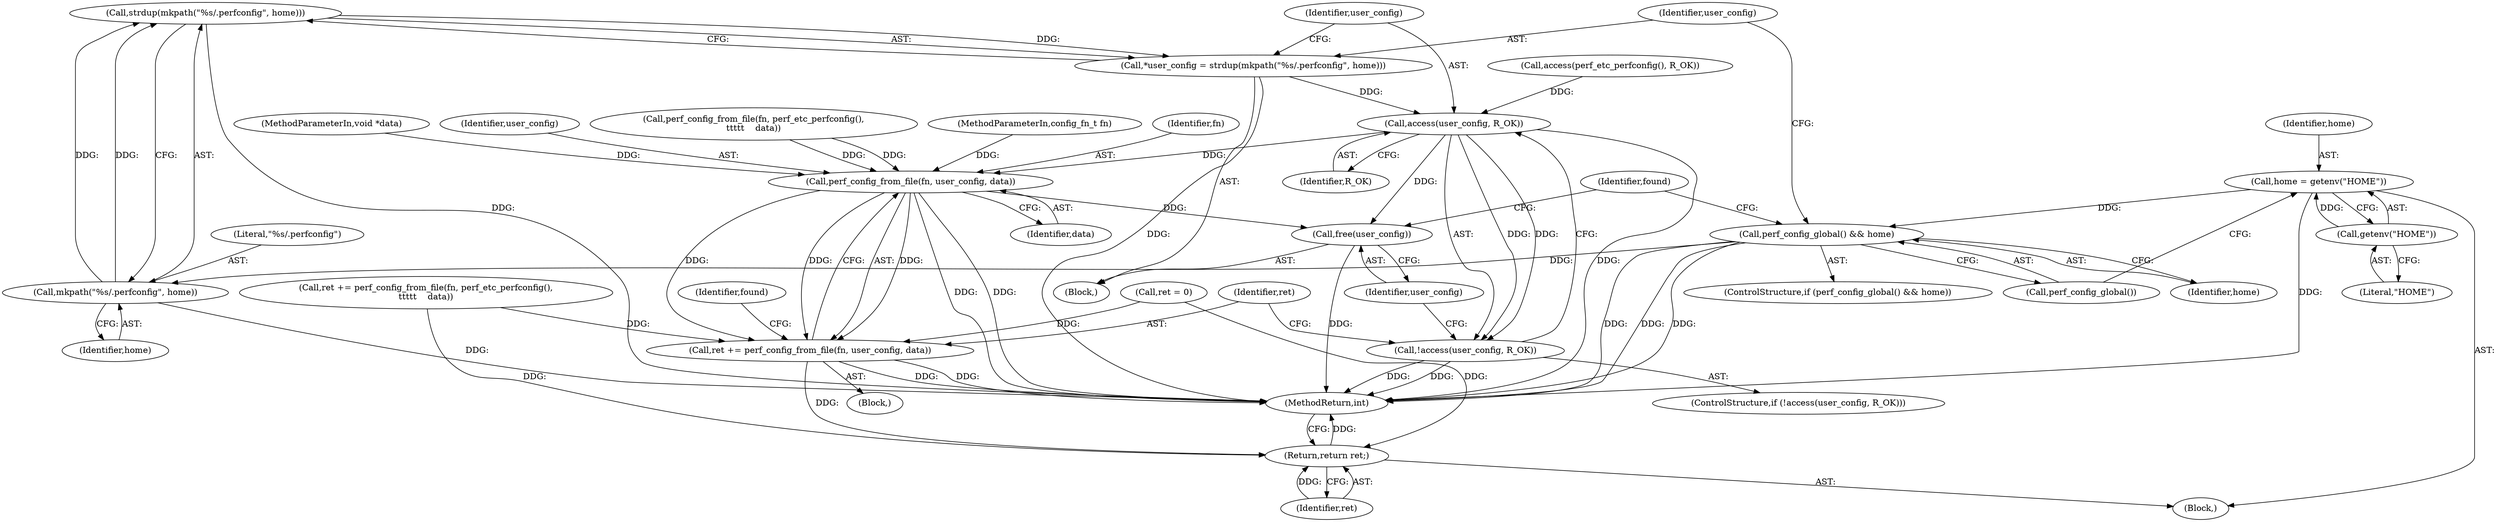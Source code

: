 digraph "0_linux_aba8d056078e47350d85b06a9cabd5afcc4b72ea@API" {
"1000153" [label="(Call,strdup(mkpath(\"%s/.perfconfig\", home)))"];
"1000154" [label="(Call,mkpath(\"%s/.perfconfig\", home))"];
"1000146" [label="(Call,perf_config_global() && home)"];
"1000141" [label="(Call,home = getenv(\"HOME\"))"];
"1000143" [label="(Call,getenv(\"HOME\"))"];
"1000151" [label="(Call,*user_config = strdup(mkpath(\"%s/.perfconfig\", home)))"];
"1000159" [label="(Call,access(user_config, R_OK))"];
"1000158" [label="(Call,!access(user_config, R_OK))"];
"1000165" [label="(Call,perf_config_from_file(fn, user_config, data))"];
"1000163" [label="(Call,ret += perf_config_from_file(fn, user_config, data))"];
"1000181" [label="(Return,return ret;)"];
"1000172" [label="(Call,free(user_config))"];
"1000147" [label="(Call,perf_config_global())"];
"1000183" [label="(MethodReturn,int)"];
"1000155" [label="(Literal,\"%s/.perfconfig\")"];
"1000142" [label="(Identifier,home)"];
"1000103" [label="(MethodParameterIn,void *data)"];
"1000176" [label="(Identifier,found)"];
"1000173" [label="(Identifier,user_config)"];
"1000167" [label="(Identifier,user_config)"];
"1000145" [label="(ControlStructure,if (perf_config_global() && home))"];
"1000134" [label="(Call,perf_config_from_file(fn, perf_etc_perfconfig(),\n\t\t\t\t\t    data))"];
"1000157" [label="(ControlStructure,if (!access(user_config, R_OK)))"];
"1000158" [label="(Call,!access(user_config, R_OK))"];
"1000161" [label="(Identifier,R_OK)"];
"1000149" [label="(Block,)"];
"1000151" [label="(Call,*user_config = strdup(mkpath(\"%s/.perfconfig\", home)))"];
"1000159" [label="(Call,access(user_config, R_OK))"];
"1000164" [label="(Identifier,ret)"];
"1000148" [label="(Identifier,home)"];
"1000143" [label="(Call,getenv(\"HOME\"))"];
"1000162" [label="(Block,)"];
"1000172" [label="(Call,free(user_config))"];
"1000132" [label="(Call,ret += perf_config_from_file(fn, perf_etc_perfconfig(),\n\t\t\t\t\t    data))"];
"1000102" [label="(MethodParameterIn,config_fn_t fn)"];
"1000153" [label="(Call,strdup(mkpath(\"%s/.perfconfig\", home)))"];
"1000160" [label="(Identifier,user_config)"];
"1000166" [label="(Identifier,fn)"];
"1000106" [label="(Call,ret = 0)"];
"1000144" [label="(Literal,\"HOME\")"];
"1000165" [label="(Call,perf_config_from_file(fn, user_config, data))"];
"1000146" [label="(Call,perf_config_global() && home)"];
"1000163" [label="(Call,ret += perf_config_from_file(fn, user_config, data))"];
"1000170" [label="(Identifier,found)"];
"1000128" [label="(Call,access(perf_etc_perfconfig(), R_OK))"];
"1000168" [label="(Identifier,data)"];
"1000104" [label="(Block,)"];
"1000182" [label="(Identifier,ret)"];
"1000181" [label="(Return,return ret;)"];
"1000156" [label="(Identifier,home)"];
"1000154" [label="(Call,mkpath(\"%s/.perfconfig\", home))"];
"1000141" [label="(Call,home = getenv(\"HOME\"))"];
"1000152" [label="(Identifier,user_config)"];
"1000153" -> "1000151"  [label="AST: "];
"1000153" -> "1000154"  [label="CFG: "];
"1000154" -> "1000153"  [label="AST: "];
"1000151" -> "1000153"  [label="CFG: "];
"1000153" -> "1000183"  [label="DDG: "];
"1000153" -> "1000151"  [label="DDG: "];
"1000154" -> "1000153"  [label="DDG: "];
"1000154" -> "1000153"  [label="DDG: "];
"1000154" -> "1000156"  [label="CFG: "];
"1000155" -> "1000154"  [label="AST: "];
"1000156" -> "1000154"  [label="AST: "];
"1000154" -> "1000183"  [label="DDG: "];
"1000146" -> "1000154"  [label="DDG: "];
"1000146" -> "1000145"  [label="AST: "];
"1000146" -> "1000147"  [label="CFG: "];
"1000146" -> "1000148"  [label="CFG: "];
"1000147" -> "1000146"  [label="AST: "];
"1000148" -> "1000146"  [label="AST: "];
"1000152" -> "1000146"  [label="CFG: "];
"1000176" -> "1000146"  [label="CFG: "];
"1000146" -> "1000183"  [label="DDG: "];
"1000146" -> "1000183"  [label="DDG: "];
"1000146" -> "1000183"  [label="DDG: "];
"1000141" -> "1000146"  [label="DDG: "];
"1000141" -> "1000104"  [label="AST: "];
"1000141" -> "1000143"  [label="CFG: "];
"1000142" -> "1000141"  [label="AST: "];
"1000143" -> "1000141"  [label="AST: "];
"1000147" -> "1000141"  [label="CFG: "];
"1000141" -> "1000183"  [label="DDG: "];
"1000143" -> "1000141"  [label="DDG: "];
"1000143" -> "1000144"  [label="CFG: "];
"1000144" -> "1000143"  [label="AST: "];
"1000151" -> "1000149"  [label="AST: "];
"1000152" -> "1000151"  [label="AST: "];
"1000160" -> "1000151"  [label="CFG: "];
"1000151" -> "1000183"  [label="DDG: "];
"1000151" -> "1000159"  [label="DDG: "];
"1000159" -> "1000158"  [label="AST: "];
"1000159" -> "1000161"  [label="CFG: "];
"1000160" -> "1000159"  [label="AST: "];
"1000161" -> "1000159"  [label="AST: "];
"1000158" -> "1000159"  [label="CFG: "];
"1000159" -> "1000183"  [label="DDG: "];
"1000159" -> "1000158"  [label="DDG: "];
"1000159" -> "1000158"  [label="DDG: "];
"1000128" -> "1000159"  [label="DDG: "];
"1000159" -> "1000165"  [label="DDG: "];
"1000159" -> "1000172"  [label="DDG: "];
"1000158" -> "1000157"  [label="AST: "];
"1000164" -> "1000158"  [label="CFG: "];
"1000173" -> "1000158"  [label="CFG: "];
"1000158" -> "1000183"  [label="DDG: "];
"1000158" -> "1000183"  [label="DDG: "];
"1000165" -> "1000163"  [label="AST: "];
"1000165" -> "1000168"  [label="CFG: "];
"1000166" -> "1000165"  [label="AST: "];
"1000167" -> "1000165"  [label="AST: "];
"1000168" -> "1000165"  [label="AST: "];
"1000163" -> "1000165"  [label="CFG: "];
"1000165" -> "1000183"  [label="DDG: "];
"1000165" -> "1000183"  [label="DDG: "];
"1000165" -> "1000163"  [label="DDG: "];
"1000165" -> "1000163"  [label="DDG: "];
"1000165" -> "1000163"  [label="DDG: "];
"1000134" -> "1000165"  [label="DDG: "];
"1000134" -> "1000165"  [label="DDG: "];
"1000102" -> "1000165"  [label="DDG: "];
"1000103" -> "1000165"  [label="DDG: "];
"1000165" -> "1000172"  [label="DDG: "];
"1000163" -> "1000162"  [label="AST: "];
"1000164" -> "1000163"  [label="AST: "];
"1000170" -> "1000163"  [label="CFG: "];
"1000163" -> "1000183"  [label="DDG: "];
"1000163" -> "1000183"  [label="DDG: "];
"1000106" -> "1000163"  [label="DDG: "];
"1000132" -> "1000163"  [label="DDG: "];
"1000163" -> "1000181"  [label="DDG: "];
"1000181" -> "1000104"  [label="AST: "];
"1000181" -> "1000182"  [label="CFG: "];
"1000182" -> "1000181"  [label="AST: "];
"1000183" -> "1000181"  [label="CFG: "];
"1000181" -> "1000183"  [label="DDG: "];
"1000182" -> "1000181"  [label="DDG: "];
"1000106" -> "1000181"  [label="DDG: "];
"1000132" -> "1000181"  [label="DDG: "];
"1000172" -> "1000149"  [label="AST: "];
"1000172" -> "1000173"  [label="CFG: "];
"1000173" -> "1000172"  [label="AST: "];
"1000176" -> "1000172"  [label="CFG: "];
"1000172" -> "1000183"  [label="DDG: "];
}

